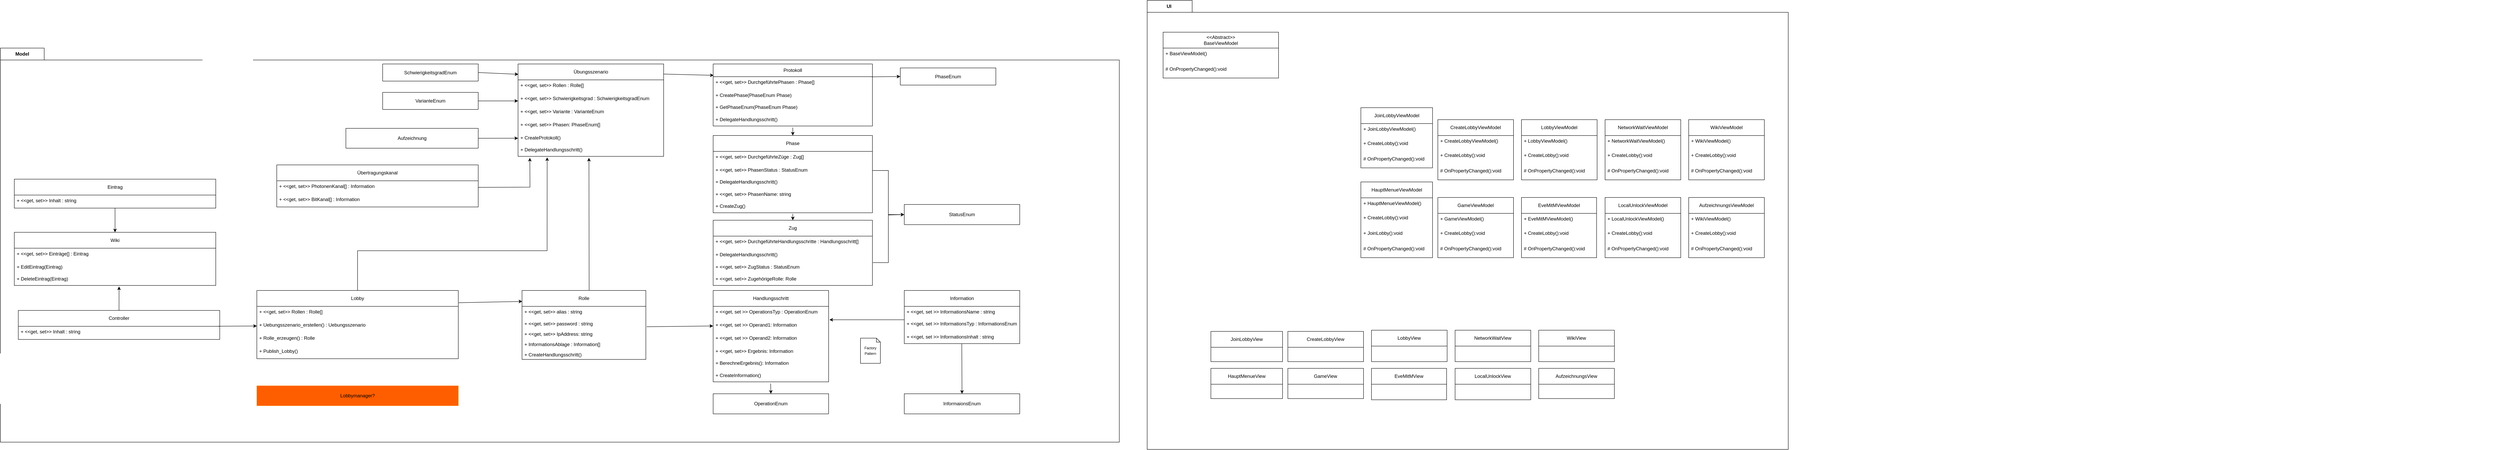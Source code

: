 <mxfile version="21.1.2" type="device">
  <diagram name="Page-1" id="tOLqhOOtBbcdHXGBQI4I">
    <mxGraphModel dx="6444" dy="1535" grid="1" gridSize="10" guides="1" tooltips="1" connect="1" arrows="1" fold="1" page="1" pageScale="1" pageWidth="850" pageHeight="1100" math="0" shadow="0">
      <root>
        <mxCell id="0" />
        <mxCell id="1" parent="0" />
        <mxCell id="arjLcYYcyYYa3C6F1krj-3" value="UI" style="shape=folder;fontStyle=1;tabWidth=110;tabHeight=30;tabPosition=left;html=1;boundedLbl=1;labelInHeader=1;container=1;collapsible=0;whiteSpace=wrap;" parent="1" vertex="1">
          <mxGeometry x="30" y="30" width="1610" height="1130" as="geometry" />
        </mxCell>
        <mxCell id="arjLcYYcyYYa3C6F1krj-4" value="" style="html=1;strokeColor=none;resizeWidth=1;resizeHeight=1;fillColor=none;part=1;connectable=0;allowArrows=0;deletable=0;whiteSpace=wrap;" parent="arjLcYYcyYYa3C6F1krj-3" vertex="1">
          <mxGeometry width="3396.094" height="791" relative="1" as="geometry">
            <mxPoint y="30" as="offset" />
          </mxGeometry>
        </mxCell>
        <mxCell id="arjLcYYcyYYa3C6F1krj-12" value="&amp;lt;&amp;lt;Abstract&amp;gt;&amp;gt;&lt;br&gt;BaseViewModel" style="swimlane;fontStyle=0;childLayout=stackLayout;horizontal=1;startSize=40;fillColor=none;horizontalStack=0;resizeParent=1;resizeParentMax=0;resizeLast=0;collapsible=1;marginBottom=0;whiteSpace=wrap;html=1;" parent="arjLcYYcyYYa3C6F1krj-3" vertex="1">
          <mxGeometry x="40.001" y="80" width="289.892" height="115.333" as="geometry" />
        </mxCell>
        <mxCell id="arjLcYYcyYYa3C6F1krj-13" value="+ BaseViewModel()" style="text;strokeColor=none;fillColor=none;align=left;verticalAlign=top;spacingLeft=4;spacingRight=4;overflow=hidden;rotatable=0;points=[[0,0.5],[1,0.5]];portConstraint=eastwest;whiteSpace=wrap;html=1;" parent="arjLcYYcyYYa3C6F1krj-12" vertex="1">
          <mxGeometry y="40" width="289.892" height="39.173" as="geometry" />
        </mxCell>
        <mxCell id="arjLcYYcyYYa3C6F1krj-14" value="# OnPropertyChanged():void" style="text;strokeColor=none;fillColor=none;align=left;verticalAlign=top;spacingLeft=4;spacingRight=4;overflow=hidden;rotatable=0;points=[[0,0.5],[1,0.5]];portConstraint=eastwest;whiteSpace=wrap;html=1;" parent="arjLcYYcyYYa3C6F1krj-12" vertex="1">
          <mxGeometry y="79.173" width="289.892" height="36.16" as="geometry" />
        </mxCell>
        <mxCell id="arjLcYYcyYYa3C6F1krj-16" value="HauptMenueViewModel" style="swimlane;fontStyle=0;childLayout=stackLayout;horizontal=1;startSize=40;fillColor=none;horizontalStack=0;resizeParent=1;resizeParentMax=0;resizeLast=0;collapsible=1;marginBottom=0;whiteSpace=wrap;html=1;" parent="arjLcYYcyYYa3C6F1krj-3" vertex="1">
          <mxGeometry x="536.668" y="456.827" width="180" height="190.667" as="geometry" />
        </mxCell>
        <mxCell id="arjLcYYcyYYa3C6F1krj-19" value="+ HauptMenueViewModel()" style="text;strokeColor=none;fillColor=none;align=left;verticalAlign=top;spacingLeft=4;spacingRight=4;overflow=hidden;rotatable=0;points=[[0,0.5],[1,0.5]];portConstraint=eastwest;whiteSpace=wrap;html=1;" parent="arjLcYYcyYYa3C6F1krj-16" vertex="1">
          <mxGeometry y="40" width="180" height="36.16" as="geometry" />
        </mxCell>
        <mxCell id="arjLcYYcyYYa3C6F1krj-17" value="+ CreateLobby():void" style="text;strokeColor=none;fillColor=none;align=left;verticalAlign=top;spacingLeft=4;spacingRight=4;overflow=hidden;rotatable=0;points=[[0,0.5],[1,0.5]];portConstraint=eastwest;whiteSpace=wrap;html=1;" parent="arjLcYYcyYYa3C6F1krj-16" vertex="1">
          <mxGeometry y="76.16" width="180" height="39.173" as="geometry" />
        </mxCell>
        <mxCell id="arjLcYYcyYYa3C6F1krj-24" value="+ JoinLobby():void" style="text;strokeColor=none;fillColor=none;align=left;verticalAlign=top;spacingLeft=4;spacingRight=4;overflow=hidden;rotatable=0;points=[[0,0.5],[1,0.5]];portConstraint=eastwest;whiteSpace=wrap;html=1;" parent="arjLcYYcyYYa3C6F1krj-16" vertex="1">
          <mxGeometry y="115.333" width="180" height="39.173" as="geometry" />
        </mxCell>
        <mxCell id="arjLcYYcyYYa3C6F1krj-18" value="# OnPropertyChanged():void" style="text;strokeColor=none;fillColor=none;align=left;verticalAlign=top;spacingLeft=4;spacingRight=4;overflow=hidden;rotatable=0;points=[[0,0.5],[1,0.5]];portConstraint=eastwest;whiteSpace=wrap;html=1;" parent="arjLcYYcyYYa3C6F1krj-16" vertex="1">
          <mxGeometry y="154.507" width="180" height="36.16" as="geometry" />
        </mxCell>
        <mxCell id="arjLcYYcyYYa3C6F1krj-20" value="JoinLobbyViewModel" style="swimlane;fontStyle=0;childLayout=stackLayout;horizontal=1;startSize=40;fillColor=none;horizontalStack=0;resizeParent=1;resizeParentMax=0;resizeLast=0;collapsible=1;marginBottom=0;whiteSpace=wrap;html=1;" parent="arjLcYYcyYYa3C6F1krj-3" vertex="1">
          <mxGeometry x="536.667" y="270.0" width="180" height="151.493" as="geometry" />
        </mxCell>
        <mxCell id="arjLcYYcyYYa3C6F1krj-21" value="+&amp;nbsp;JoinLobbyViewModel()" style="text;strokeColor=none;fillColor=none;align=left;verticalAlign=top;spacingLeft=4;spacingRight=4;overflow=hidden;rotatable=0;points=[[0,0.5],[1,0.5]];portConstraint=eastwest;whiteSpace=wrap;html=1;" parent="arjLcYYcyYYa3C6F1krj-20" vertex="1">
          <mxGeometry y="40" width="180" height="36.16" as="geometry" />
        </mxCell>
        <mxCell id="arjLcYYcyYYa3C6F1krj-22" value="+ CreateLobby():void" style="text;strokeColor=none;fillColor=none;align=left;verticalAlign=top;spacingLeft=4;spacingRight=4;overflow=hidden;rotatable=0;points=[[0,0.5],[1,0.5]];portConstraint=eastwest;whiteSpace=wrap;html=1;" parent="arjLcYYcyYYa3C6F1krj-20" vertex="1">
          <mxGeometry y="76.16" width="180" height="39.173" as="geometry" />
        </mxCell>
        <mxCell id="arjLcYYcyYYa3C6F1krj-23" value="# OnPropertyChanged():void" style="text;strokeColor=none;fillColor=none;align=left;verticalAlign=top;spacingLeft=4;spacingRight=4;overflow=hidden;rotatable=0;points=[[0,0.5],[1,0.5]];portConstraint=eastwest;whiteSpace=wrap;html=1;" parent="arjLcYYcyYYa3C6F1krj-20" vertex="1">
          <mxGeometry y="115.333" width="180" height="36.16" as="geometry" />
        </mxCell>
        <mxCell id="arjLcYYcyYYa3C6F1krj-25" value="CreateLobbyViewModel" style="swimlane;fontStyle=0;childLayout=stackLayout;horizontal=1;startSize=40;fillColor=none;horizontalStack=0;resizeParent=1;resizeParentMax=0;resizeLast=0;collapsible=1;marginBottom=0;whiteSpace=wrap;html=1;" parent="arjLcYYcyYYa3C6F1krj-3" vertex="1">
          <mxGeometry x="730.0" y="300.133" width="190" height="151.493" as="geometry" />
        </mxCell>
        <mxCell id="arjLcYYcyYYa3C6F1krj-26" value="+&amp;nbsp;CreateLobbyViewModel()" style="text;strokeColor=none;fillColor=none;align=left;verticalAlign=top;spacingLeft=4;spacingRight=4;overflow=hidden;rotatable=0;points=[[0,0.5],[1,0.5]];portConstraint=eastwest;whiteSpace=wrap;html=1;" parent="arjLcYYcyYYa3C6F1krj-25" vertex="1">
          <mxGeometry y="40" width="190" height="36.16" as="geometry" />
        </mxCell>
        <mxCell id="arjLcYYcyYYa3C6F1krj-27" value="+ CreateLobby():void" style="text;strokeColor=none;fillColor=none;align=left;verticalAlign=top;spacingLeft=4;spacingRight=4;overflow=hidden;rotatable=0;points=[[0,0.5],[1,0.5]];portConstraint=eastwest;whiteSpace=wrap;html=1;" parent="arjLcYYcyYYa3C6F1krj-25" vertex="1">
          <mxGeometry y="76.16" width="190" height="39.173" as="geometry" />
        </mxCell>
        <mxCell id="arjLcYYcyYYa3C6F1krj-28" value="# OnPropertyChanged():void" style="text;strokeColor=none;fillColor=none;align=left;verticalAlign=top;spacingLeft=4;spacingRight=4;overflow=hidden;rotatable=0;points=[[0,0.5],[1,0.5]];portConstraint=eastwest;whiteSpace=wrap;html=1;" parent="arjLcYYcyYYa3C6F1krj-25" vertex="1">
          <mxGeometry y="115.333" width="190" height="36.16" as="geometry" />
        </mxCell>
        <mxCell id="arjLcYYcyYYa3C6F1krj-29" value="LobbyViewModel" style="swimlane;fontStyle=0;childLayout=stackLayout;horizontal=1;startSize=40;fillColor=none;horizontalStack=0;resizeParent=1;resizeParentMax=0;resizeLast=0;collapsible=1;marginBottom=0;whiteSpace=wrap;html=1;" parent="arjLcYYcyYYa3C6F1krj-3" vertex="1">
          <mxGeometry x="940.003" y="300.133" width="190" height="151.493" as="geometry" />
        </mxCell>
        <mxCell id="arjLcYYcyYYa3C6F1krj-30" value="+&amp;nbsp;LobbyViewModel()" style="text;strokeColor=none;fillColor=none;align=left;verticalAlign=top;spacingLeft=4;spacingRight=4;overflow=hidden;rotatable=0;points=[[0,0.5],[1,0.5]];portConstraint=eastwest;whiteSpace=wrap;html=1;" parent="arjLcYYcyYYa3C6F1krj-29" vertex="1">
          <mxGeometry y="40" width="190" height="36.16" as="geometry" />
        </mxCell>
        <mxCell id="arjLcYYcyYYa3C6F1krj-31" value="+ CreateLobby():void" style="text;strokeColor=none;fillColor=none;align=left;verticalAlign=top;spacingLeft=4;spacingRight=4;overflow=hidden;rotatable=0;points=[[0,0.5],[1,0.5]];portConstraint=eastwest;whiteSpace=wrap;html=1;" parent="arjLcYYcyYYa3C6F1krj-29" vertex="1">
          <mxGeometry y="76.16" width="190" height="39.173" as="geometry" />
        </mxCell>
        <mxCell id="arjLcYYcyYYa3C6F1krj-32" value="# OnPropertyChanged():void" style="text;strokeColor=none;fillColor=none;align=left;verticalAlign=top;spacingLeft=4;spacingRight=4;overflow=hidden;rotatable=0;points=[[0,0.5],[1,0.5]];portConstraint=eastwest;whiteSpace=wrap;html=1;" parent="arjLcYYcyYYa3C6F1krj-29" vertex="1">
          <mxGeometry y="115.333" width="190" height="36.16" as="geometry" />
        </mxCell>
        <mxCell id="arjLcYYcyYYa3C6F1krj-33" value="GameViewModel" style="swimlane;fontStyle=0;childLayout=stackLayout;horizontal=1;startSize=40;fillColor=none;horizontalStack=0;resizeParent=1;resizeParentMax=0;resizeLast=0;collapsible=1;marginBottom=0;whiteSpace=wrap;html=1;" parent="arjLcYYcyYYa3C6F1krj-3" vertex="1">
          <mxGeometry x="730.0" y="496.0" width="190" height="151.493" as="geometry" />
        </mxCell>
        <mxCell id="arjLcYYcyYYa3C6F1krj-34" value="+&amp;nbsp;GameViewModel()" style="text;strokeColor=none;fillColor=none;align=left;verticalAlign=top;spacingLeft=4;spacingRight=4;overflow=hidden;rotatable=0;points=[[0,0.5],[1,0.5]];portConstraint=eastwest;whiteSpace=wrap;html=1;" parent="arjLcYYcyYYa3C6F1krj-33" vertex="1">
          <mxGeometry y="40" width="190" height="36.16" as="geometry" />
        </mxCell>
        <mxCell id="arjLcYYcyYYa3C6F1krj-35" value="+ CreateLobby():void" style="text;strokeColor=none;fillColor=none;align=left;verticalAlign=top;spacingLeft=4;spacingRight=4;overflow=hidden;rotatable=0;points=[[0,0.5],[1,0.5]];portConstraint=eastwest;whiteSpace=wrap;html=1;" parent="arjLcYYcyYYa3C6F1krj-33" vertex="1">
          <mxGeometry y="76.16" width="190" height="39.173" as="geometry" />
        </mxCell>
        <mxCell id="arjLcYYcyYYa3C6F1krj-36" value="# OnPropertyChanged():void" style="text;strokeColor=none;fillColor=none;align=left;verticalAlign=top;spacingLeft=4;spacingRight=4;overflow=hidden;rotatable=0;points=[[0,0.5],[1,0.5]];portConstraint=eastwest;whiteSpace=wrap;html=1;" parent="arjLcYYcyYYa3C6F1krj-33" vertex="1">
          <mxGeometry y="115.333" width="190" height="36.16" as="geometry" />
        </mxCell>
        <mxCell id="arjLcYYcyYYa3C6F1krj-37" value="EveMitMViewModel" style="swimlane;fontStyle=0;childLayout=stackLayout;horizontal=1;startSize=40;fillColor=none;horizontalStack=0;resizeParent=1;resizeParentMax=0;resizeLast=0;collapsible=1;marginBottom=0;whiteSpace=wrap;html=1;" parent="arjLcYYcyYYa3C6F1krj-3" vertex="1">
          <mxGeometry x="940" y="496.0" width="188.67" height="151.493" as="geometry" />
        </mxCell>
        <mxCell id="arjLcYYcyYYa3C6F1krj-38" value="+&amp;nbsp;EveMitMViewModel()" style="text;strokeColor=none;fillColor=none;align=left;verticalAlign=top;spacingLeft=4;spacingRight=4;overflow=hidden;rotatable=0;points=[[0,0.5],[1,0.5]];portConstraint=eastwest;whiteSpace=wrap;html=1;" parent="arjLcYYcyYYa3C6F1krj-37" vertex="1">
          <mxGeometry y="40" width="188.67" height="36.16" as="geometry" />
        </mxCell>
        <mxCell id="arjLcYYcyYYa3C6F1krj-39" value="+ CreateLobby():void" style="text;strokeColor=none;fillColor=none;align=left;verticalAlign=top;spacingLeft=4;spacingRight=4;overflow=hidden;rotatable=0;points=[[0,0.5],[1,0.5]];portConstraint=eastwest;whiteSpace=wrap;html=1;" parent="arjLcYYcyYYa3C6F1krj-37" vertex="1">
          <mxGeometry y="76.16" width="188.67" height="39.173" as="geometry" />
        </mxCell>
        <mxCell id="arjLcYYcyYYa3C6F1krj-40" value="# OnPropertyChanged():void" style="text;strokeColor=none;fillColor=none;align=left;verticalAlign=top;spacingLeft=4;spacingRight=4;overflow=hidden;rotatable=0;points=[[0,0.5],[1,0.5]];portConstraint=eastwest;whiteSpace=wrap;html=1;" parent="arjLcYYcyYYa3C6F1krj-37" vertex="1">
          <mxGeometry y="115.333" width="188.67" height="36.16" as="geometry" />
        </mxCell>
        <mxCell id="arjLcYYcyYYa3C6F1krj-41" value="NetworkWaitViewModel" style="swimlane;fontStyle=0;childLayout=stackLayout;horizontal=1;startSize=40;fillColor=none;horizontalStack=0;resizeParent=1;resizeParentMax=0;resizeLast=0;collapsible=1;marginBottom=0;whiteSpace=wrap;html=1;" parent="arjLcYYcyYYa3C6F1krj-3" vertex="1">
          <mxGeometry x="1150.003" y="300.133" width="190" height="151.493" as="geometry" />
        </mxCell>
        <mxCell id="arjLcYYcyYYa3C6F1krj-42" value="+&amp;nbsp;NetworkWaitViewModel()" style="text;strokeColor=none;fillColor=none;align=left;verticalAlign=top;spacingLeft=4;spacingRight=4;overflow=hidden;rotatable=0;points=[[0,0.5],[1,0.5]];portConstraint=eastwest;whiteSpace=wrap;html=1;" parent="arjLcYYcyYYa3C6F1krj-41" vertex="1">
          <mxGeometry y="40" width="190" height="36.16" as="geometry" />
        </mxCell>
        <mxCell id="arjLcYYcyYYa3C6F1krj-43" value="+ CreateLobby():void" style="text;strokeColor=none;fillColor=none;align=left;verticalAlign=top;spacingLeft=4;spacingRight=4;overflow=hidden;rotatable=0;points=[[0,0.5],[1,0.5]];portConstraint=eastwest;whiteSpace=wrap;html=1;" parent="arjLcYYcyYYa3C6F1krj-41" vertex="1">
          <mxGeometry y="76.16" width="190" height="39.173" as="geometry" />
        </mxCell>
        <mxCell id="arjLcYYcyYYa3C6F1krj-44" value="# OnPropertyChanged():void" style="text;strokeColor=none;fillColor=none;align=left;verticalAlign=top;spacingLeft=4;spacingRight=4;overflow=hidden;rotatable=0;points=[[0,0.5],[1,0.5]];portConstraint=eastwest;whiteSpace=wrap;html=1;" parent="arjLcYYcyYYa3C6F1krj-41" vertex="1">
          <mxGeometry y="115.333" width="190" height="36.16" as="geometry" />
        </mxCell>
        <mxCell id="arjLcYYcyYYa3C6F1krj-45" value="LocalUnlockViewModel" style="swimlane;fontStyle=0;childLayout=stackLayout;horizontal=1;startSize=40;fillColor=none;horizontalStack=0;resizeParent=1;resizeParentMax=0;resizeLast=0;collapsible=1;marginBottom=0;whiteSpace=wrap;html=1;" parent="arjLcYYcyYYa3C6F1krj-3" vertex="1">
          <mxGeometry x="1150.003" y="496.0" width="190" height="151.493" as="geometry" />
        </mxCell>
        <mxCell id="arjLcYYcyYYa3C6F1krj-46" value="+&amp;nbsp;LocalUnlockViewModel()" style="text;strokeColor=none;fillColor=none;align=left;verticalAlign=top;spacingLeft=4;spacingRight=4;overflow=hidden;rotatable=0;points=[[0,0.5],[1,0.5]];portConstraint=eastwest;whiteSpace=wrap;html=1;" parent="arjLcYYcyYYa3C6F1krj-45" vertex="1">
          <mxGeometry y="40" width="190" height="36.16" as="geometry" />
        </mxCell>
        <mxCell id="arjLcYYcyYYa3C6F1krj-47" value="+ CreateLobby():void" style="text;strokeColor=none;fillColor=none;align=left;verticalAlign=top;spacingLeft=4;spacingRight=4;overflow=hidden;rotatable=0;points=[[0,0.5],[1,0.5]];portConstraint=eastwest;whiteSpace=wrap;html=1;" parent="arjLcYYcyYYa3C6F1krj-45" vertex="1">
          <mxGeometry y="76.16" width="190" height="39.173" as="geometry" />
        </mxCell>
        <mxCell id="arjLcYYcyYYa3C6F1krj-48" value="# OnPropertyChanged():void" style="text;strokeColor=none;fillColor=none;align=left;verticalAlign=top;spacingLeft=4;spacingRight=4;overflow=hidden;rotatable=0;points=[[0,0.5],[1,0.5]];portConstraint=eastwest;whiteSpace=wrap;html=1;" parent="arjLcYYcyYYa3C6F1krj-45" vertex="1">
          <mxGeometry y="115.333" width="190" height="36.16" as="geometry" />
        </mxCell>
        <mxCell id="arjLcYYcyYYa3C6F1krj-49" value="WikiViewModel" style="swimlane;fontStyle=0;childLayout=stackLayout;horizontal=1;startSize=40;fillColor=none;horizontalStack=0;resizeParent=1;resizeParentMax=0;resizeLast=0;collapsible=1;marginBottom=0;whiteSpace=wrap;html=1;" parent="arjLcYYcyYYa3C6F1krj-3" vertex="1">
          <mxGeometry x="1360.003" y="300.133" width="190" height="151.493" as="geometry" />
        </mxCell>
        <mxCell id="arjLcYYcyYYa3C6F1krj-50" value="+&amp;nbsp;WikiViewModel()" style="text;strokeColor=none;fillColor=none;align=left;verticalAlign=top;spacingLeft=4;spacingRight=4;overflow=hidden;rotatable=0;points=[[0,0.5],[1,0.5]];portConstraint=eastwest;whiteSpace=wrap;html=1;" parent="arjLcYYcyYYa3C6F1krj-49" vertex="1">
          <mxGeometry y="40" width="190" height="36.16" as="geometry" />
        </mxCell>
        <mxCell id="arjLcYYcyYYa3C6F1krj-51" value="+ CreateLobby():void" style="text;strokeColor=none;fillColor=none;align=left;verticalAlign=top;spacingLeft=4;spacingRight=4;overflow=hidden;rotatable=0;points=[[0,0.5],[1,0.5]];portConstraint=eastwest;whiteSpace=wrap;html=1;" parent="arjLcYYcyYYa3C6F1krj-49" vertex="1">
          <mxGeometry y="76.16" width="190" height="39.173" as="geometry" />
        </mxCell>
        <mxCell id="arjLcYYcyYYa3C6F1krj-52" value="# OnPropertyChanged():void" style="text;strokeColor=none;fillColor=none;align=left;verticalAlign=top;spacingLeft=4;spacingRight=4;overflow=hidden;rotatable=0;points=[[0,0.5],[1,0.5]];portConstraint=eastwest;whiteSpace=wrap;html=1;" parent="arjLcYYcyYYa3C6F1krj-49" vertex="1">
          <mxGeometry y="115.333" width="190" height="36.16" as="geometry" />
        </mxCell>
        <mxCell id="arjLcYYcyYYa3C6F1krj-53" value="AufzeichnungsViewModel" style="swimlane;fontStyle=0;childLayout=stackLayout;horizontal=1;startSize=40;fillColor=none;horizontalStack=0;resizeParent=1;resizeParentMax=0;resizeLast=0;collapsible=1;marginBottom=0;whiteSpace=wrap;html=1;" parent="arjLcYYcyYYa3C6F1krj-3" vertex="1">
          <mxGeometry x="1360.003" y="496.0" width="190" height="151.493" as="geometry" />
        </mxCell>
        <mxCell id="arjLcYYcyYYa3C6F1krj-54" value="+&amp;nbsp;WikiViewModel()" style="text;strokeColor=none;fillColor=none;align=left;verticalAlign=top;spacingLeft=4;spacingRight=4;overflow=hidden;rotatable=0;points=[[0,0.5],[1,0.5]];portConstraint=eastwest;whiteSpace=wrap;html=1;" parent="arjLcYYcyYYa3C6F1krj-53" vertex="1">
          <mxGeometry y="40" width="190" height="36.16" as="geometry" />
        </mxCell>
        <mxCell id="arjLcYYcyYYa3C6F1krj-55" value="+ CreateLobby():void" style="text;strokeColor=none;fillColor=none;align=left;verticalAlign=top;spacingLeft=4;spacingRight=4;overflow=hidden;rotatable=0;points=[[0,0.5],[1,0.5]];portConstraint=eastwest;whiteSpace=wrap;html=1;" parent="arjLcYYcyYYa3C6F1krj-53" vertex="1">
          <mxGeometry y="76.16" width="190" height="39.173" as="geometry" />
        </mxCell>
        <mxCell id="arjLcYYcyYYa3C6F1krj-56" value="# OnPropertyChanged():void" style="text;strokeColor=none;fillColor=none;align=left;verticalAlign=top;spacingLeft=4;spacingRight=4;overflow=hidden;rotatable=0;points=[[0,0.5],[1,0.5]];portConstraint=eastwest;whiteSpace=wrap;html=1;" parent="arjLcYYcyYYa3C6F1krj-53" vertex="1">
          <mxGeometry y="115.333" width="190" height="36.16" as="geometry" />
        </mxCell>
        <mxCell id="-C0eIHS4RvGhKU3LWiUs-29" value="HauptMenueView" style="swimlane;fontStyle=0;childLayout=stackLayout;horizontal=1;startSize=40;fillColor=none;horizontalStack=0;resizeParent=1;resizeParentMax=0;resizeLast=0;collapsible=1;marginBottom=0;whiteSpace=wrap;html=1;" parent="arjLcYYcyYYa3C6F1krj-3" vertex="1">
          <mxGeometry x="159.998" y="925.997" width="180" height="76.16" as="geometry" />
        </mxCell>
        <mxCell id="-C0eIHS4RvGhKU3LWiUs-34" value="JoinLobbyView" style="swimlane;fontStyle=0;childLayout=stackLayout;horizontal=1;startSize=40;fillColor=none;horizontalStack=0;resizeParent=1;resizeParentMax=0;resizeLast=0;collapsible=1;marginBottom=0;whiteSpace=wrap;html=1;" parent="arjLcYYcyYYa3C6F1krj-3" vertex="1">
          <mxGeometry x="159.997" y="833.02" width="180" height="76.16" as="geometry" />
        </mxCell>
        <mxCell id="-C0eIHS4RvGhKU3LWiUs-38" value="CreateLobbyView" style="swimlane;fontStyle=0;childLayout=stackLayout;horizontal=1;startSize=40;fillColor=none;horizontalStack=0;resizeParent=1;resizeParentMax=0;resizeLast=0;collapsible=1;marginBottom=0;whiteSpace=wrap;html=1;" parent="arjLcYYcyYYa3C6F1krj-3" vertex="1">
          <mxGeometry x="353.33" y="833.013" width="190" height="76.16" as="geometry" />
        </mxCell>
        <mxCell id="-C0eIHS4RvGhKU3LWiUs-42" value="LobbyView" style="swimlane;fontStyle=0;childLayout=stackLayout;horizontal=1;startSize=40;fillColor=none;horizontalStack=0;resizeParent=1;resizeParentMax=0;resizeLast=0;collapsible=1;marginBottom=0;whiteSpace=wrap;html=1;" parent="arjLcYYcyYYa3C6F1krj-3" vertex="1">
          <mxGeometry x="563.333" y="830.003" width="190" height="79.173" as="geometry" />
        </mxCell>
        <mxCell id="-C0eIHS4RvGhKU3LWiUs-46" value="GameView" style="swimlane;fontStyle=0;childLayout=stackLayout;horizontal=1;startSize=40;fillColor=none;horizontalStack=0;resizeParent=1;resizeParentMax=0;resizeLast=0;collapsible=1;marginBottom=0;whiteSpace=wrap;html=1;" parent="arjLcYYcyYYa3C6F1krj-3" vertex="1">
          <mxGeometry x="353.33" y="926" width="190" height="76.16" as="geometry" />
        </mxCell>
        <mxCell id="-C0eIHS4RvGhKU3LWiUs-50" value="EveMitMView" style="swimlane;fontStyle=0;childLayout=stackLayout;horizontal=1;startSize=40;fillColor=none;horizontalStack=0;resizeParent=1;resizeParentMax=0;resizeLast=0;collapsible=1;marginBottom=0;whiteSpace=wrap;html=1;" parent="arjLcYYcyYYa3C6F1krj-3" vertex="1">
          <mxGeometry x="563.33" y="926" width="188.67" height="79.173" as="geometry" />
        </mxCell>
        <mxCell id="-C0eIHS4RvGhKU3LWiUs-54" value="NetworkWaitView" style="swimlane;fontStyle=0;childLayout=stackLayout;horizontal=1;startSize=40;fillColor=none;horizontalStack=0;resizeParent=1;resizeParentMax=0;resizeLast=0;collapsible=1;marginBottom=0;whiteSpace=wrap;html=1;" parent="arjLcYYcyYYa3C6F1krj-3" vertex="1">
          <mxGeometry x="773.333" y="830.003" width="190" height="79.173" as="geometry" />
        </mxCell>
        <mxCell id="-C0eIHS4RvGhKU3LWiUs-58" value="LocalUnlockView" style="swimlane;fontStyle=0;childLayout=stackLayout;horizontal=1;startSize=40;fillColor=none;horizontalStack=0;resizeParent=1;resizeParentMax=0;resizeLast=0;collapsible=1;marginBottom=0;whiteSpace=wrap;html=1;" parent="arjLcYYcyYYa3C6F1krj-3" vertex="1">
          <mxGeometry x="773.333" y="926" width="190" height="79.173" as="geometry" />
        </mxCell>
        <mxCell id="-C0eIHS4RvGhKU3LWiUs-62" value="WikiView" style="swimlane;fontStyle=0;childLayout=stackLayout;horizontal=1;startSize=40;fillColor=none;horizontalStack=0;resizeParent=1;resizeParentMax=0;resizeLast=0;collapsible=1;marginBottom=0;whiteSpace=wrap;html=1;" parent="arjLcYYcyYYa3C6F1krj-3" vertex="1">
          <mxGeometry x="983.333" y="830.003" width="190" height="79.173" as="geometry" />
        </mxCell>
        <mxCell id="-C0eIHS4RvGhKU3LWiUs-66" value="AufzeichnungsView" style="swimlane;fontStyle=0;childLayout=stackLayout;horizontal=1;startSize=40;fillColor=none;horizontalStack=0;resizeParent=1;resizeParentMax=0;resizeLast=0;collapsible=1;marginBottom=0;whiteSpace=wrap;html=1;" parent="arjLcYYcyYYa3C6F1krj-3" vertex="1">
          <mxGeometry x="983.333" y="926" width="190" height="76.16" as="geometry" />
        </mxCell>
        <mxCell id="arjLcYYcyYYa3C6F1krj-57" value="Model" style="shape=folder;fontStyle=1;tabWidth=110;tabHeight=30;tabPosition=left;html=1;boundedLbl=1;labelInHeader=1;container=1;collapsible=0;whiteSpace=wrap;" parent="1" vertex="1">
          <mxGeometry x="-2850" y="150" width="2810" height="991.733" as="geometry" />
        </mxCell>
        <mxCell id="arjLcYYcyYYa3C6F1krj-58" value="" style="html=1;strokeColor=none;resizeWidth=1;resizeHeight=1;fillColor=none;part=1;connectable=0;allowArrows=0;deletable=0;whiteSpace=wrap;" parent="arjLcYYcyYYa3C6F1krj-57" vertex="1">
          <mxGeometry width="2897.267" height="665" relative="1" as="geometry">
            <mxPoint y="30" as="offset" />
          </mxGeometry>
        </mxCell>
        <mxCell id="arjLcYYcyYYa3C6F1krj-103" value="Wiki" style="swimlane;fontStyle=0;childLayout=stackLayout;horizontal=1;startSize=40;fillColor=none;horizontalStack=0;resizeParent=1;resizeParentMax=0;resizeLast=0;collapsible=1;marginBottom=0;whiteSpace=wrap;html=1;" parent="arjLcYYcyYYa3C6F1krj-57" vertex="1">
          <mxGeometry x="34.909" y="463.6" width="505.961" height="133.733" as="geometry" />
        </mxCell>
        <mxCell id="arjLcYYcyYYa3C6F1krj-104" value="+ &amp;lt;&amp;lt;get, set&amp;gt;&amp;gt; Einträge[] : Eintrag" style="text;strokeColor=none;fillColor=none;align=left;verticalAlign=top;spacingLeft=4;spacingRight=4;overflow=hidden;rotatable=0;points=[[0,0.5],[1,0.5]];portConstraint=eastwest;whiteSpace=wrap;html=1;" parent="arjLcYYcyYYa3C6F1krj-103" vertex="1">
          <mxGeometry y="40" width="505.961" height="32.933" as="geometry" />
        </mxCell>
        <mxCell id="arjLcYYcyYYa3C6F1krj-105" value="+ EditEintrag(Eintrag)" style="text;strokeColor=none;fillColor=none;align=left;verticalAlign=top;spacingLeft=4;spacingRight=4;overflow=hidden;rotatable=0;points=[[0,0.5],[1,0.5]];portConstraint=eastwest;whiteSpace=wrap;html=1;" parent="arjLcYYcyYYa3C6F1krj-103" vertex="1">
          <mxGeometry y="72.933" width="505.961" height="30.4" as="geometry" />
        </mxCell>
        <mxCell id="gVqnXPlwmKoiaM_B0-Nu-91" value="+ DeleteEintrag(Eintrag)" style="text;strokeColor=none;fillColor=none;align=left;verticalAlign=top;spacingLeft=4;spacingRight=4;overflow=hidden;rotatable=0;points=[[0,0.5],[1,0.5]];portConstraint=eastwest;whiteSpace=wrap;html=1;" vertex="1" parent="arjLcYYcyYYa3C6F1krj-103">
          <mxGeometry y="103.333" width="505.961" height="30.4" as="geometry" />
        </mxCell>
        <mxCell id="arjLcYYcyYYa3C6F1krj-106" value="Rolle" style="swimlane;fontStyle=0;childLayout=stackLayout;horizontal=1;startSize=40;fillColor=none;horizontalStack=0;resizeParent=1;resizeParentMax=0;resizeLast=0;collapsible=1;marginBottom=0;whiteSpace=wrap;html=1;" parent="arjLcYYcyYYa3C6F1krj-57" vertex="1">
          <mxGeometry x="1310" y="610" width="311" height="173.48" as="geometry" />
        </mxCell>
        <mxCell id="arjLcYYcyYYa3C6F1krj-107" value="+ &amp;lt;&amp;lt;get, set&amp;gt;&amp;gt; alias : string" style="text;strokeColor=none;fillColor=none;align=left;verticalAlign=top;spacingLeft=4;spacingRight=4;overflow=hidden;rotatable=0;points=[[0,0.5],[1,0.5]];portConstraint=eastwest;whiteSpace=wrap;html=1;" parent="arjLcYYcyYYa3C6F1krj-106" vertex="1">
          <mxGeometry y="40" width="311" height="30" as="geometry" />
        </mxCell>
        <mxCell id="gVqnXPlwmKoiaM_B0-Nu-51" value="+ &amp;lt;&amp;lt;get, set&amp;gt;&amp;gt; password : string" style="text;strokeColor=none;fillColor=none;align=left;verticalAlign=top;spacingLeft=4;spacingRight=4;overflow=hidden;rotatable=0;points=[[0,0.5],[1,0.5]];portConstraint=eastwest;whiteSpace=wrap;html=1;" vertex="1" parent="arjLcYYcyYYa3C6F1krj-106">
          <mxGeometry y="70" width="311" height="25.87" as="geometry" />
        </mxCell>
        <mxCell id="gVqnXPlwmKoiaM_B0-Nu-74" value="+ &amp;lt;&amp;lt;get, set&amp;gt;&amp;gt; IpAddress: string" style="text;strokeColor=none;fillColor=none;align=left;verticalAlign=top;spacingLeft=4;spacingRight=4;overflow=hidden;rotatable=0;points=[[0,0.5],[1,0.5]];portConstraint=eastwest;whiteSpace=wrap;html=1;" vertex="1" parent="arjLcYYcyYYa3C6F1krj-106">
          <mxGeometry y="95.87" width="311" height="25.87" as="geometry" />
        </mxCell>
        <mxCell id="gVqnXPlwmKoiaM_B0-Nu-52" value="+ InformationsAblage : Information[]" style="text;strokeColor=none;fillColor=none;align=left;verticalAlign=top;spacingLeft=4;spacingRight=4;overflow=hidden;rotatable=0;points=[[0,0.5],[1,0.5]];portConstraint=eastwest;whiteSpace=wrap;html=1;" vertex="1" parent="arjLcYYcyYYa3C6F1krj-106">
          <mxGeometry y="121.74" width="311" height="25.87" as="geometry" />
        </mxCell>
        <mxCell id="arjLcYYcyYYa3C6F1krj-136" value="+ CreateHandlungsschritt()" style="text;strokeColor=none;fillColor=none;align=left;verticalAlign=top;spacingLeft=4;spacingRight=4;overflow=hidden;rotatable=0;points=[[0,0.5],[1,0.5]];portConstraint=eastwest;whiteSpace=wrap;html=1;" parent="arjLcYYcyYYa3C6F1krj-106" vertex="1">
          <mxGeometry y="147.61" width="311" height="25.87" as="geometry" />
        </mxCell>
        <mxCell id="arjLcYYcyYYa3C6F1krj-109" value="Lobby" style="swimlane;fontStyle=0;childLayout=stackLayout;horizontal=1;startSize=40;fillColor=none;horizontalStack=0;resizeParent=1;resizeParentMax=0;resizeLast=0;collapsible=1;marginBottom=0;whiteSpace=wrap;html=1;" parent="arjLcYYcyYYa3C6F1krj-57" vertex="1">
          <mxGeometry x="643.999" y="609.99" width="505.961" height="171.733" as="geometry" />
        </mxCell>
        <mxCell id="arjLcYYcyYYa3C6F1krj-110" value="+ &amp;lt;&amp;lt;get, set&amp;gt;&amp;gt; Rollen : Rolle[]" style="text;strokeColor=none;fillColor=none;align=left;verticalAlign=top;spacingLeft=4;spacingRight=4;overflow=hidden;rotatable=0;points=[[0,0.5],[1,0.5]];portConstraint=eastwest;whiteSpace=wrap;html=1;" parent="arjLcYYcyYYa3C6F1krj-109" vertex="1">
          <mxGeometry y="40" width="505.961" height="32.933" as="geometry" />
        </mxCell>
        <mxCell id="gVqnXPlwmKoiaM_B0-Nu-76" value="+ Uebungsszenario_erstellen() : Uebungsszenario" style="text;strokeColor=none;fillColor=none;align=left;verticalAlign=top;spacingLeft=4;spacingRight=4;overflow=hidden;rotatable=0;points=[[0,0.5],[1,0.5]];portConstraint=eastwest;whiteSpace=wrap;html=1;" vertex="1" parent="arjLcYYcyYYa3C6F1krj-109">
          <mxGeometry y="72.933" width="505.961" height="32.933" as="geometry" />
        </mxCell>
        <mxCell id="gVqnXPlwmKoiaM_B0-Nu-1" value="+ Rolle_erzeugen() : Rolle" style="text;strokeColor=none;fillColor=none;align=left;verticalAlign=top;spacingLeft=4;spacingRight=4;overflow=hidden;rotatable=0;points=[[0,0.5],[1,0.5]];portConstraint=eastwest;whiteSpace=wrap;html=1;" vertex="1" parent="arjLcYYcyYYa3C6F1krj-109">
          <mxGeometry y="105.867" width="505.961" height="32.933" as="geometry" />
        </mxCell>
        <mxCell id="gVqnXPlwmKoiaM_B0-Nu-77" value="+ Publish_Lobby()" style="text;strokeColor=none;fillColor=none;align=left;verticalAlign=top;spacingLeft=4;spacingRight=4;overflow=hidden;rotatable=0;points=[[0,0.5],[1,0.5]];portConstraint=eastwest;whiteSpace=wrap;html=1;" vertex="1" parent="arjLcYYcyYYa3C6F1krj-109">
          <mxGeometry y="138.8" width="505.961" height="32.933" as="geometry" />
        </mxCell>
        <mxCell id="arjLcYYcyYYa3C6F1krj-112" value="Übertragungskanal" style="swimlane;fontStyle=0;childLayout=stackLayout;horizontal=1;startSize=40;fillColor=none;horizontalStack=0;resizeParent=1;resizeParentMax=0;resizeLast=0;collapsible=1;marginBottom=0;whiteSpace=wrap;html=1;" parent="arjLcYYcyYYa3C6F1krj-57" vertex="1">
          <mxGeometry x="694.039" y="294.003" width="505.961" height="105.867" as="geometry" />
        </mxCell>
        <mxCell id="arjLcYYcyYYa3C6F1krj-113" value="+ &amp;lt;&amp;lt;get, set&amp;gt;&amp;gt; PhotonenKanal[] : Information" style="text;strokeColor=none;fillColor=none;align=left;verticalAlign=top;spacingLeft=4;spacingRight=4;overflow=hidden;rotatable=0;points=[[0,0.5],[1,0.5]];portConstraint=eastwest;whiteSpace=wrap;html=1;" parent="arjLcYYcyYYa3C6F1krj-112" vertex="1">
          <mxGeometry y="40" width="505.961" height="32.933" as="geometry" />
        </mxCell>
        <mxCell id="gVqnXPlwmKoiaM_B0-Nu-84" value="+ &amp;lt;&amp;lt;get, set&amp;gt;&amp;gt; BitKanal[] : Information" style="text;strokeColor=none;fillColor=none;align=left;verticalAlign=top;spacingLeft=4;spacingRight=4;overflow=hidden;rotatable=0;points=[[0,0.5],[1,0.5]];portConstraint=eastwest;whiteSpace=wrap;html=1;" vertex="1" parent="arjLcYYcyYYa3C6F1krj-112">
          <mxGeometry y="72.933" width="505.961" height="32.933" as="geometry" />
        </mxCell>
        <mxCell id="arjLcYYcyYYa3C6F1krj-115" value="Aufzeichnung" style="swimlane;fontStyle=0;childLayout=stackLayout;horizontal=1;startSize=70;fillColor=none;horizontalStack=0;resizeParent=1;resizeParentMax=0;resizeLast=0;collapsible=1;marginBottom=0;whiteSpace=wrap;html=1;" parent="arjLcYYcyYYa3C6F1krj-57" vertex="1">
          <mxGeometry x="867.64" y="201.94" width="332.36" height="50" as="geometry" />
        </mxCell>
        <mxCell id="arjLcYYcyYYa3C6F1krj-118" value="Handlungsschritt" style="swimlane;fontStyle=0;childLayout=stackLayout;horizontal=1;startSize=40;fillColor=none;horizontalStack=0;resizeParent=1;resizeParentMax=0;resizeLast=0;collapsible=1;marginBottom=0;whiteSpace=wrap;html=1;" parent="arjLcYYcyYYa3C6F1krj-57" vertex="1">
          <mxGeometry x="1790" y="609.997" width="290" height="230.0" as="geometry" />
        </mxCell>
        <mxCell id="arjLcYYcyYYa3C6F1krj-119" value="+ &amp;lt;&amp;lt;get, set &amp;gt;&amp;gt;&amp;nbsp;OperationsTyp : OperationEnum" style="text;strokeColor=none;fillColor=none;align=left;verticalAlign=top;spacingLeft=4;spacingRight=4;overflow=hidden;rotatable=0;points=[[0,0.5],[1,0.5]];portConstraint=eastwest;whiteSpace=wrap;html=1;" parent="arjLcYYcyYYa3C6F1krj-118" vertex="1">
          <mxGeometry y="40" width="290" height="32.933" as="geometry" />
        </mxCell>
        <mxCell id="gVqnXPlwmKoiaM_B0-Nu-16" value="+ &amp;lt;&amp;lt;get, set &amp;gt;&amp;gt; Operand1: Information" style="text;strokeColor=none;fillColor=none;align=left;verticalAlign=top;spacingLeft=4;spacingRight=4;overflow=hidden;rotatable=0;points=[[0,0.5],[1,0.5]];portConstraint=eastwest;whiteSpace=wrap;html=1;" vertex="1" parent="arjLcYYcyYYa3C6F1krj-118">
          <mxGeometry y="72.933" width="290" height="32.933" as="geometry" />
        </mxCell>
        <mxCell id="gVqnXPlwmKoiaM_B0-Nu-17" value="+ &amp;lt;&amp;lt;get, set &amp;gt;&amp;gt; Operand2: Information" style="text;strokeColor=none;fillColor=none;align=left;verticalAlign=top;spacingLeft=4;spacingRight=4;overflow=hidden;rotatable=0;points=[[0,0.5],[1,0.5]];portConstraint=eastwest;whiteSpace=wrap;html=1;" vertex="1" parent="arjLcYYcyYYa3C6F1krj-118">
          <mxGeometry y="105.867" width="290" height="32.933" as="geometry" />
        </mxCell>
        <mxCell id="gVqnXPlwmKoiaM_B0-Nu-19" value="+ &amp;lt;&amp;lt;get, set&amp;gt;&amp;gt; Ergebnis: Information" style="text;strokeColor=none;fillColor=none;align=left;verticalAlign=top;spacingLeft=4;spacingRight=4;overflow=hidden;rotatable=0;points=[[0,0.5],[1,0.5]];portConstraint=eastwest;whiteSpace=wrap;html=1;" vertex="1" parent="arjLcYYcyYYa3C6F1krj-118">
          <mxGeometry y="138.8" width="290" height="30.4" as="geometry" />
        </mxCell>
        <mxCell id="arjLcYYcyYYa3C6F1krj-120" value="+ BerechneErgebnis(): Information" style="text;strokeColor=none;fillColor=none;align=left;verticalAlign=top;spacingLeft=4;spacingRight=4;overflow=hidden;rotatable=0;points=[[0,0.5],[1,0.5]];portConstraint=eastwest;whiteSpace=wrap;html=1;" parent="arjLcYYcyYYa3C6F1krj-118" vertex="1">
          <mxGeometry y="169.2" width="290" height="30.4" as="geometry" />
        </mxCell>
        <mxCell id="gVqnXPlwmKoiaM_B0-Nu-49" value="+ CreateInformation()" style="text;strokeColor=none;fillColor=none;align=left;verticalAlign=top;spacingLeft=4;spacingRight=4;overflow=hidden;rotatable=0;points=[[0,0.5],[1,0.5]];portConstraint=eastwest;whiteSpace=wrap;html=1;" vertex="1" parent="arjLcYYcyYYa3C6F1krj-118">
          <mxGeometry y="199.6" width="290" height="30.4" as="geometry" />
        </mxCell>
        <mxCell id="arjLcYYcyYYa3C6F1krj-121" value="OperationEnum" style="swimlane;fontStyle=0;childLayout=stackLayout;horizontal=1;startSize=64;fillColor=none;horizontalStack=0;resizeParent=1;resizeParentMax=0;resizeLast=0;collapsible=1;marginBottom=0;whiteSpace=wrap;html=1;" parent="arjLcYYcyYYa3C6F1krj-57" vertex="1">
          <mxGeometry x="1790" y="869.997" width="290" height="50.667" as="geometry" />
        </mxCell>
        <mxCell id="arjLcYYcyYYa3C6F1krj-124" value="Protokoll" style="swimlane;fontStyle=0;childLayout=stackLayout;horizontal=1;startSize=32;fillColor=none;horizontalStack=0;resizeParent=1;resizeParentMax=0;resizeLast=0;collapsible=1;marginBottom=0;whiteSpace=wrap;html=1;" parent="arjLcYYcyYYa3C6F1krj-57" vertex="1">
          <mxGeometry x="1790" y="40" width="400" height="156.133" as="geometry" />
        </mxCell>
        <mxCell id="arjLcYYcyYYa3C6F1krj-125" value="+ &amp;lt;&amp;lt;get, set&amp;gt;&amp;gt; DurchgeführtePhasen : Phase[]" style="text;strokeColor=none;fillColor=none;align=left;verticalAlign=top;spacingLeft=4;spacingRight=4;overflow=hidden;rotatable=0;points=[[0,0.5],[1,0.5]];portConstraint=eastwest;whiteSpace=wrap;html=1;" parent="arjLcYYcyYYa3C6F1krj-124" vertex="1">
          <mxGeometry y="32" width="400" height="32.933" as="geometry" />
        </mxCell>
        <mxCell id="arjLcYYcyYYa3C6F1krj-126" value="+ CreatePhase(PhaseEnum Phase)" style="text;strokeColor=none;fillColor=none;align=left;verticalAlign=top;spacingLeft=4;spacingRight=4;overflow=hidden;rotatable=0;points=[[0,0.5],[1,0.5]];portConstraint=eastwest;whiteSpace=wrap;html=1;" parent="arjLcYYcyYYa3C6F1krj-124" vertex="1">
          <mxGeometry y="64.933" width="400" height="30.4" as="geometry" />
        </mxCell>
        <mxCell id="gVqnXPlwmKoiaM_B0-Nu-62" value="+ GetPhaseEnum(PhaseEnum Phase)" style="text;strokeColor=none;fillColor=none;align=left;verticalAlign=top;spacingLeft=4;spacingRight=4;overflow=hidden;rotatable=0;points=[[0,0.5],[1,0.5]];portConstraint=eastwest;whiteSpace=wrap;html=1;" vertex="1" parent="arjLcYYcyYYa3C6F1krj-124">
          <mxGeometry y="95.333" width="400" height="30.4" as="geometry" />
        </mxCell>
        <mxCell id="gVqnXPlwmKoiaM_B0-Nu-67" value="+ DelegateHandlungsschritt()" style="text;strokeColor=none;fillColor=none;align=left;verticalAlign=top;spacingLeft=4;spacingRight=4;overflow=hidden;rotatable=0;points=[[0,0.5],[1,0.5]];portConstraint=eastwest;whiteSpace=wrap;html=1;" vertex="1" parent="arjLcYYcyYYa3C6F1krj-124">
          <mxGeometry y="125.733" width="400" height="30.4" as="geometry" />
        </mxCell>
        <mxCell id="arjLcYYcyYYa3C6F1krj-127" value="Zug" style="swimlane;fontStyle=0;childLayout=stackLayout;horizontal=1;startSize=40;fillColor=none;horizontalStack=0;resizeParent=1;resizeParentMax=0;resizeLast=0;collapsible=1;marginBottom=0;whiteSpace=wrap;html=1;" parent="arjLcYYcyYYa3C6F1krj-57" vertex="1">
          <mxGeometry x="1790" y="433.203" width="400" height="164.133" as="geometry" />
        </mxCell>
        <mxCell id="arjLcYYcyYYa3C6F1krj-128" value="+ &amp;lt;&amp;lt;get, set&amp;gt;&amp;gt; DurchgeführteHandlungsschritte : Handlungsschritt[]" style="text;strokeColor=none;fillColor=none;align=left;verticalAlign=top;spacingLeft=4;spacingRight=4;overflow=hidden;rotatable=0;points=[[0,0.5],[1,0.5]];portConstraint=eastwest;whiteSpace=wrap;html=1;" parent="arjLcYYcyYYa3C6F1krj-127" vertex="1">
          <mxGeometry y="40" width="400" height="32.933" as="geometry" />
        </mxCell>
        <mxCell id="gVqnXPlwmKoiaM_B0-Nu-69" value="+ DelegateHandlungsschritt()" style="text;strokeColor=none;fillColor=none;align=left;verticalAlign=top;spacingLeft=4;spacingRight=4;overflow=hidden;rotatable=0;points=[[0,0.5],[1,0.5]];portConstraint=eastwest;whiteSpace=wrap;html=1;" vertex="1" parent="arjLcYYcyYYa3C6F1krj-127">
          <mxGeometry y="72.933" width="400" height="30.4" as="geometry" />
        </mxCell>
        <mxCell id="gVqnXPlwmKoiaM_B0-Nu-25" value="+ &amp;lt;&amp;lt;get, set&amp;gt;&amp;gt; ZugStatus : StatusEnum" style="text;strokeColor=none;fillColor=none;align=left;verticalAlign=top;spacingLeft=4;spacingRight=4;overflow=hidden;rotatable=0;points=[[0,0.5],[1,0.5]];portConstraint=eastwest;whiteSpace=wrap;html=1;" vertex="1" parent="arjLcYYcyYYa3C6F1krj-127">
          <mxGeometry y="103.333" width="400" height="30.4" as="geometry" />
        </mxCell>
        <mxCell id="arjLcYYcyYYa3C6F1krj-129" value="+ &amp;lt;&amp;lt;get, set&amp;gt;&amp;gt; ZugehörigeRolle: Rolle" style="text;strokeColor=none;fillColor=none;align=left;verticalAlign=top;spacingLeft=4;spacingRight=4;overflow=hidden;rotatable=0;points=[[0,0.5],[1,0.5]];portConstraint=eastwest;whiteSpace=wrap;html=1;" parent="arjLcYYcyYYa3C6F1krj-127" vertex="1">
          <mxGeometry y="133.733" width="400" height="30.4" as="geometry" />
        </mxCell>
        <mxCell id="arjLcYYcyYYa3C6F1krj-130" value="Phase" style="swimlane;fontStyle=0;childLayout=stackLayout;horizontal=1;startSize=40;fillColor=none;horizontalStack=0;resizeParent=1;resizeParentMax=0;resizeLast=0;collapsible=1;marginBottom=0;whiteSpace=wrap;html=1;" parent="arjLcYYcyYYa3C6F1krj-57" vertex="1">
          <mxGeometry x="1790" y="220" width="400" height="194.533" as="geometry" />
        </mxCell>
        <mxCell id="arjLcYYcyYYa3C6F1krj-131" value="+ &amp;lt;&amp;lt;get, set&amp;gt;&amp;gt; DurchgeführteZüge : Zug[]" style="text;strokeColor=none;fillColor=none;align=left;verticalAlign=top;spacingLeft=4;spacingRight=4;overflow=hidden;rotatable=0;points=[[0,0.5],[1,0.5]];portConstraint=eastwest;whiteSpace=wrap;html=1;" parent="arjLcYYcyYYa3C6F1krj-130" vertex="1">
          <mxGeometry y="40" width="400" height="32.933" as="geometry" />
        </mxCell>
        <mxCell id="gVqnXPlwmKoiaM_B0-Nu-31" value="+ &amp;lt;&amp;lt;get, set&amp;gt;&amp;gt; PhasenStatus : StatusEnum" style="text;strokeColor=none;fillColor=none;align=left;verticalAlign=top;spacingLeft=4;spacingRight=4;overflow=hidden;rotatable=0;points=[[0,0.5],[1,0.5]];portConstraint=eastwest;whiteSpace=wrap;html=1;" vertex="1" parent="arjLcYYcyYYa3C6F1krj-130">
          <mxGeometry y="72.933" width="400" height="30.4" as="geometry" />
        </mxCell>
        <mxCell id="gVqnXPlwmKoiaM_B0-Nu-68" value="+ DelegateHandlungsschritt()" style="text;strokeColor=none;fillColor=none;align=left;verticalAlign=top;spacingLeft=4;spacingRight=4;overflow=hidden;rotatable=0;points=[[0,0.5],[1,0.5]];portConstraint=eastwest;whiteSpace=wrap;html=1;" vertex="1" parent="arjLcYYcyYYa3C6F1krj-130">
          <mxGeometry y="103.333" width="400" height="30.4" as="geometry" />
        </mxCell>
        <mxCell id="gVqnXPlwmKoiaM_B0-Nu-37" value="+ &amp;lt;&amp;lt;get, set&amp;gt;&amp;gt; PhasenName: string" style="text;strokeColor=none;fillColor=none;align=left;verticalAlign=top;spacingLeft=4;spacingRight=4;overflow=hidden;rotatable=0;points=[[0,0.5],[1,0.5]];portConstraint=eastwest;whiteSpace=wrap;html=1;" vertex="1" parent="arjLcYYcyYYa3C6F1krj-130">
          <mxGeometry y="133.733" width="400" height="30.4" as="geometry" />
        </mxCell>
        <mxCell id="gVqnXPlwmKoiaM_B0-Nu-47" value="+ CreateZug()" style="text;strokeColor=none;fillColor=none;align=left;verticalAlign=top;spacingLeft=4;spacingRight=4;overflow=hidden;rotatable=0;points=[[0,0.5],[1,0.5]];portConstraint=eastwest;whiteSpace=wrap;html=1;" vertex="1" parent="arjLcYYcyYYa3C6F1krj-130">
          <mxGeometry y="164.133" width="400" height="30.4" as="geometry" />
        </mxCell>
        <mxCell id="arjLcYYcyYYa3C6F1krj-133" value="Übungsszenario" style="swimlane;fontStyle=0;childLayout=stackLayout;horizontal=1;startSize=40;fillColor=none;horizontalStack=0;resizeParent=1;resizeParentMax=0;resizeLast=0;collapsible=1;marginBottom=0;whiteSpace=wrap;html=1;" parent="arjLcYYcyYYa3C6F1krj-57" vertex="1">
          <mxGeometry x="1300.0" y="40.003" width="365.65" height="232.533" as="geometry" />
        </mxCell>
        <mxCell id="arjLcYYcyYYa3C6F1krj-134" value="+ &amp;lt;&amp;lt;get, set&amp;gt;&amp;gt; Rollen : Rolle[]" style="text;strokeColor=none;fillColor=none;align=left;verticalAlign=top;spacingLeft=4;spacingRight=4;overflow=hidden;rotatable=0;points=[[0,0.5],[1,0.5]];portConstraint=eastwest;whiteSpace=wrap;html=1;" parent="arjLcYYcyYYa3C6F1krj-133" vertex="1">
          <mxGeometry y="40" width="365.65" height="32.933" as="geometry" />
        </mxCell>
        <mxCell id="gVqnXPlwmKoiaM_B0-Nu-55" value="+ &amp;lt;&amp;lt;get, set&amp;gt;&amp;gt; Schwierigkeitsgrad :&amp;nbsp;SchwierigkeitsgradEnum" style="text;strokeColor=none;fillColor=none;align=left;verticalAlign=top;spacingLeft=4;spacingRight=4;overflow=hidden;rotatable=0;points=[[0,0.5],[1,0.5]];portConstraint=eastwest;whiteSpace=wrap;html=1;" vertex="1" parent="arjLcYYcyYYa3C6F1krj-133">
          <mxGeometry y="72.933" width="365.65" height="32.933" as="geometry" />
        </mxCell>
        <mxCell id="gVqnXPlwmKoiaM_B0-Nu-56" value="+ &amp;lt;&amp;lt;get, set&amp;gt;&amp;gt; Variante :&amp;nbsp;VarianteEnum" style="text;strokeColor=none;fillColor=none;align=left;verticalAlign=top;spacingLeft=4;spacingRight=4;overflow=hidden;rotatable=0;points=[[0,0.5],[1,0.5]];portConstraint=eastwest;whiteSpace=wrap;html=1;" vertex="1" parent="arjLcYYcyYYa3C6F1krj-133">
          <mxGeometry y="105.867" width="365.65" height="32.933" as="geometry" />
        </mxCell>
        <mxCell id="gVqnXPlwmKoiaM_B0-Nu-57" value="+ &amp;lt;&amp;lt;get, set&amp;gt;&amp;gt; Phasen: PhaseEnum[]" style="text;strokeColor=none;fillColor=none;align=left;verticalAlign=top;spacingLeft=4;spacingRight=4;overflow=hidden;rotatable=0;points=[[0,0.5],[1,0.5]];portConstraint=eastwest;whiteSpace=wrap;html=1;" vertex="1" parent="arjLcYYcyYYa3C6F1krj-133">
          <mxGeometry y="138.8" width="365.65" height="32.933" as="geometry" />
        </mxCell>
        <mxCell id="gVqnXPlwmKoiaM_B0-Nu-66" value="+ CreateProtokoll()" style="text;strokeColor=none;fillColor=none;align=left;verticalAlign=top;spacingLeft=4;spacingRight=4;overflow=hidden;rotatable=0;points=[[0,0.5],[1,0.5]];portConstraint=eastwest;whiteSpace=wrap;html=1;" vertex="1" parent="arjLcYYcyYYa3C6F1krj-133">
          <mxGeometry y="171.733" width="365.65" height="30.4" as="geometry" />
        </mxCell>
        <mxCell id="gVqnXPlwmKoiaM_B0-Nu-61" value="+ DelegateHandlungsschritt()" style="text;strokeColor=none;fillColor=none;align=left;verticalAlign=top;spacingLeft=4;spacingRight=4;overflow=hidden;rotatable=0;points=[[0,0.5],[1,0.5]];portConstraint=eastwest;whiteSpace=wrap;html=1;" vertex="1" parent="arjLcYYcyYYa3C6F1krj-133">
          <mxGeometry y="202.133" width="365.65" height="30.4" as="geometry" />
        </mxCell>
        <mxCell id="gVqnXPlwmKoiaM_B0-Nu-2" value="" style="endArrow=classic;html=1;rounded=0;entryX=0.5;entryY=0;entryDx=0;entryDy=0;exitX=0.498;exitY=1.139;exitDx=0;exitDy=0;exitPerimeter=0;" edge="1" parent="arjLcYYcyYYa3C6F1krj-57" source="gVqnXPlwmKoiaM_B0-Nu-49" target="arjLcYYcyYYa3C6F1krj-121">
          <mxGeometry width="50" height="50" relative="1" as="geometry">
            <mxPoint x="2140" y="671.333" as="sourcePoint" />
            <mxPoint x="2190" y="608" as="targetPoint" />
          </mxGeometry>
        </mxCell>
        <mxCell id="gVqnXPlwmKoiaM_B0-Nu-3" value="Information" style="swimlane;fontStyle=0;childLayout=stackLayout;horizontal=1;startSize=40;fillColor=none;horizontalStack=0;resizeParent=1;resizeParentMax=0;resizeLast=0;collapsible=1;marginBottom=0;whiteSpace=wrap;html=1;" vertex="1" parent="arjLcYYcyYYa3C6F1krj-57">
          <mxGeometry x="2270" y="609.993" width="290" height="133.733" as="geometry" />
        </mxCell>
        <mxCell id="gVqnXPlwmKoiaM_B0-Nu-50" value="" style="endArrow=classic;html=1;rounded=0;entryX=1.007;entryY=0.026;entryDx=0;entryDy=0;entryPerimeter=0;" edge="1" parent="gVqnXPlwmKoiaM_B0-Nu-3" target="gVqnXPlwmKoiaM_B0-Nu-16">
          <mxGeometry width="50" height="50" relative="1" as="geometry">
            <mxPoint y="73.807" as="sourcePoint" />
            <mxPoint x="50" y="23.807" as="targetPoint" />
          </mxGeometry>
        </mxCell>
        <mxCell id="gVqnXPlwmKoiaM_B0-Nu-5" value="+ &amp;lt;&amp;lt;get, set &amp;gt;&amp;gt; InformationsName : string" style="text;strokeColor=none;fillColor=none;align=left;verticalAlign=top;spacingLeft=4;spacingRight=4;overflow=hidden;rotatable=0;points=[[0,0.5],[1,0.5]];portConstraint=eastwest;whiteSpace=wrap;html=1;" vertex="1" parent="gVqnXPlwmKoiaM_B0-Nu-3">
          <mxGeometry y="40" width="290" height="30.4" as="geometry" />
        </mxCell>
        <mxCell id="gVqnXPlwmKoiaM_B0-Nu-4" value="+ &amp;lt;&amp;lt;get, set &amp;gt;&amp;gt; InformationsTyp : InformationsEnum" style="text;strokeColor=none;fillColor=none;align=left;verticalAlign=top;spacingLeft=4;spacingRight=4;overflow=hidden;rotatable=0;points=[[0,0.5],[1,0.5]];portConstraint=eastwest;whiteSpace=wrap;html=1;" vertex="1" parent="gVqnXPlwmKoiaM_B0-Nu-3">
          <mxGeometry y="70.4" width="290" height="32.933" as="geometry" />
        </mxCell>
        <mxCell id="gVqnXPlwmKoiaM_B0-Nu-20" value="+ &amp;lt;&amp;lt;get, set &amp;gt;&amp;gt; InformationsInhalt : string" style="text;strokeColor=none;fillColor=none;align=left;verticalAlign=top;spacingLeft=4;spacingRight=4;overflow=hidden;rotatable=0;points=[[0,0.5],[1,0.5]];portConstraint=eastwest;whiteSpace=wrap;html=1;" vertex="1" parent="gVqnXPlwmKoiaM_B0-Nu-3">
          <mxGeometry y="103.333" width="290" height="30.4" as="geometry" />
        </mxCell>
        <mxCell id="gVqnXPlwmKoiaM_B0-Nu-9" value="InformaionsEnum" style="swimlane;fontStyle=0;childLayout=stackLayout;horizontal=1;startSize=64;fillColor=none;horizontalStack=0;resizeParent=1;resizeParentMax=0;resizeLast=0;collapsible=1;marginBottom=0;whiteSpace=wrap;html=1;" vertex="1" parent="arjLcYYcyYYa3C6F1krj-57">
          <mxGeometry x="2270" y="869.997" width="290" height="50.667" as="geometry" />
        </mxCell>
        <mxCell id="gVqnXPlwmKoiaM_B0-Nu-12" value="" style="endArrow=classic;html=1;rounded=0;exitX=0.498;exitY=1.026;exitDx=0;exitDy=0;exitPerimeter=0;entryX=0.5;entryY=0;entryDx=0;entryDy=0;" edge="1" parent="arjLcYYcyYYa3C6F1krj-57" source="gVqnXPlwmKoiaM_B0-Nu-20" target="gVqnXPlwmKoiaM_B0-Nu-9">
          <mxGeometry width="50" height="50" relative="1" as="geometry">
            <mxPoint x="1930" y="570" as="sourcePoint" />
            <mxPoint x="1980" y="506.667" as="targetPoint" />
          </mxGeometry>
        </mxCell>
        <mxCell id="gVqnXPlwmKoiaM_B0-Nu-14" value="&lt;font style=&quot;font-size: 9px;&quot;&gt;Factory Pattern&lt;/font&gt;" style="shape=note2;boundedLbl=1;whiteSpace=wrap;html=1;size=10;verticalAlign=top;align=center;" vertex="1" parent="arjLcYYcyYYa3C6F1krj-57">
          <mxGeometry x="2160" y="730" width="50" height="63.333" as="geometry" />
        </mxCell>
        <mxCell id="gVqnXPlwmKoiaM_B0-Nu-22" value="StatusEnum" style="swimlane;fontStyle=0;childLayout=stackLayout;horizontal=1;startSize=64;fillColor=none;horizontalStack=0;resizeParent=1;resizeParentMax=0;resizeLast=0;collapsible=1;marginBottom=0;whiteSpace=wrap;html=1;" vertex="1" parent="arjLcYYcyYYa3C6F1krj-57">
          <mxGeometry x="2270" y="393.67" width="290" height="50.667" as="geometry" />
        </mxCell>
        <mxCell id="gVqnXPlwmKoiaM_B0-Nu-34" value="" style="endArrow=classic;html=1;rounded=0;exitX=1;exitY=0.5;exitDx=0;exitDy=0;entryX=0;entryY=0.5;entryDx=0;entryDy=0;" edge="1" parent="arjLcYYcyYYa3C6F1krj-57" source="gVqnXPlwmKoiaM_B0-Nu-31" target="gVqnXPlwmKoiaM_B0-Nu-22">
          <mxGeometry width="50" height="50" relative="1" as="geometry">
            <mxPoint x="1880" y="519.333" as="sourcePoint" />
            <mxPoint x="1930" y="456" as="targetPoint" />
            <Array as="points">
              <mxPoint x="2230" y="308" />
              <mxPoint x="2230" y="420" />
            </Array>
          </mxGeometry>
        </mxCell>
        <mxCell id="gVqnXPlwmKoiaM_B0-Nu-36" value="" style="endArrow=classic;html=1;rounded=0;exitX=1.003;exitY=0.109;exitDx=0;exitDy=0;exitPerimeter=0;entryX=0;entryY=0.5;entryDx=0;entryDy=0;" edge="1" parent="arjLcYYcyYYa3C6F1krj-57" source="gVqnXPlwmKoiaM_B0-Nu-25" target="gVqnXPlwmKoiaM_B0-Nu-22">
          <mxGeometry width="50" height="50" relative="1" as="geometry">
            <mxPoint x="1880" y="519.333" as="sourcePoint" />
            <mxPoint x="1930" y="456" as="targetPoint" />
            <Array as="points">
              <mxPoint x="2230" y="540" />
              <mxPoint x="2230" y="419" />
            </Array>
          </mxGeometry>
        </mxCell>
        <mxCell id="gVqnXPlwmKoiaM_B0-Nu-38" value="PhaseEnum" style="swimlane;fontStyle=0;childLayout=stackLayout;horizontal=1;startSize=64;fillColor=none;horizontalStack=0;resizeParent=1;resizeParentMax=0;resizeLast=0;collapsible=1;marginBottom=0;whiteSpace=wrap;html=1;" vertex="1" parent="arjLcYYcyYYa3C6F1krj-57">
          <mxGeometry x="2260" y="50" width="240" height="43.067" as="geometry" />
        </mxCell>
        <mxCell id="gVqnXPlwmKoiaM_B0-Nu-43" value="" style="endArrow=classic;html=1;rounded=0;entryX=0.5;entryY=0;entryDx=0;entryDy=0;exitX=0.5;exitY=1.092;exitDx=0;exitDy=0;exitPerimeter=0;" edge="1" parent="arjLcYYcyYYa3C6F1krj-57" source="gVqnXPlwmKoiaM_B0-Nu-47" target="arjLcYYcyYYa3C6F1krj-127">
          <mxGeometry width="50" height="50" relative="1" as="geometry">
            <mxPoint x="1980" y="329.333" as="sourcePoint" />
            <mxPoint x="2030" y="266" as="targetPoint" />
          </mxGeometry>
        </mxCell>
        <mxCell id="gVqnXPlwmKoiaM_B0-Nu-44" value="" style="endArrow=classic;html=1;rounded=0;entryX=0.5;entryY=0;entryDx=0;entryDy=0;" edge="1" parent="arjLcYYcyYYa3C6F1krj-57" target="arjLcYYcyYYa3C6F1krj-130">
          <mxGeometry width="50" height="50" relative="1" as="geometry">
            <mxPoint x="1990" y="200" as="sourcePoint" />
            <mxPoint x="2020" y="101.333" as="targetPoint" />
          </mxGeometry>
        </mxCell>
        <mxCell id="gVqnXPlwmKoiaM_B0-Nu-46" value="" style="endArrow=classic;html=1;rounded=0;entryX=0;entryY=0.5;entryDx=0;entryDy=0;exitX=0.995;exitY=0.012;exitDx=0;exitDy=0;exitPerimeter=0;" edge="1" parent="arjLcYYcyYYa3C6F1krj-57" source="arjLcYYcyYYa3C6F1krj-125" target="gVqnXPlwmKoiaM_B0-Nu-38">
          <mxGeometry width="50" height="50" relative="1" as="geometry">
            <mxPoint x="2160" y="114" as="sourcePoint" />
            <mxPoint x="2210" y="50.667" as="targetPoint" />
          </mxGeometry>
        </mxCell>
        <mxCell id="gVqnXPlwmKoiaM_B0-Nu-54" value="" style="endArrow=classic;html=1;rounded=0;entryX=0;entryY=0.5;entryDx=0;entryDy=0;exitX=1.007;exitY=0.823;exitDx=0;exitDy=0;exitPerimeter=0;" edge="1" parent="arjLcYYcyYYa3C6F1krj-57" source="gVqnXPlwmKoiaM_B0-Nu-51" target="gVqnXPlwmKoiaM_B0-Nu-16">
          <mxGeometry width="50" height="50" relative="1" as="geometry">
            <mxPoint x="1610" y="650" as="sourcePoint" />
            <mxPoint x="1660" y="600" as="targetPoint" />
          </mxGeometry>
        </mxCell>
        <mxCell id="gVqnXPlwmKoiaM_B0-Nu-58" value="SchwierigkeitsgradEnum" style="swimlane;fontStyle=0;childLayout=stackLayout;horizontal=1;startSize=64;fillColor=none;horizontalStack=0;resizeParent=1;resizeParentMax=0;resizeLast=0;collapsible=1;marginBottom=0;whiteSpace=wrap;html=1;" vertex="1" parent="arjLcYYcyYYa3C6F1krj-57">
          <mxGeometry x="960" y="40" width="240" height="43.067" as="geometry" />
        </mxCell>
        <mxCell id="gVqnXPlwmKoiaM_B0-Nu-59" value="" style="endArrow=classic;html=1;rounded=0;entryX=0.002;entryY=0.112;entryDx=0;entryDy=0;entryPerimeter=0;exitX=1;exitY=0.5;exitDx=0;exitDy=0;" edge="1" parent="arjLcYYcyYYa3C6F1krj-57" source="gVqnXPlwmKoiaM_B0-Nu-58" target="arjLcYYcyYYa3C6F1krj-133">
          <mxGeometry width="50" height="50" relative="1" as="geometry">
            <mxPoint x="1200" y="70" as="sourcePoint" />
            <mxPoint x="1250" y="20" as="targetPoint" />
          </mxGeometry>
        </mxCell>
        <mxCell id="gVqnXPlwmKoiaM_B0-Nu-60" value="VarianteEnum" style="swimlane;fontStyle=0;childLayout=stackLayout;horizontal=1;startSize=64;fillColor=none;horizontalStack=0;resizeParent=1;resizeParentMax=0;resizeLast=0;collapsible=1;marginBottom=0;whiteSpace=wrap;html=1;" vertex="1" parent="arjLcYYcyYYa3C6F1krj-57">
          <mxGeometry x="960" y="111.46" width="240" height="43.067" as="geometry" />
        </mxCell>
        <mxCell id="gVqnXPlwmKoiaM_B0-Nu-63" value="" style="endArrow=classic;html=1;rounded=0;exitX=1;exitY=0.5;exitDx=0;exitDy=0;" edge="1" parent="arjLcYYcyYYa3C6F1krj-57" source="gVqnXPlwmKoiaM_B0-Nu-60">
          <mxGeometry width="50" height="50" relative="1" as="geometry">
            <mxPoint x="1230" y="150" as="sourcePoint" />
            <mxPoint x="1300" y="133" as="targetPoint" />
          </mxGeometry>
        </mxCell>
        <mxCell id="gVqnXPlwmKoiaM_B0-Nu-64" value="" style="endArrow=classic;html=1;rounded=0;exitX=0.999;exitY=0.109;exitDx=0;exitDy=0;exitPerimeter=0;entryX=0.003;entryY=0.183;entryDx=0;entryDy=0;entryPerimeter=0;" edge="1" parent="arjLcYYcyYYa3C6F1krj-57" source="arjLcYYcyYYa3C6F1krj-133" target="arjLcYYcyYYa3C6F1krj-124">
          <mxGeometry width="50" height="50" relative="1" as="geometry">
            <mxPoint x="1670" y="70" as="sourcePoint" />
            <mxPoint x="1720" y="20" as="targetPoint" />
          </mxGeometry>
        </mxCell>
        <mxCell id="gVqnXPlwmKoiaM_B0-Nu-65" value="" style="endArrow=classic;html=1;rounded=0;entryX=0.487;entryY=1.122;entryDx=0;entryDy=0;entryPerimeter=0;exitX=0.542;exitY=-0.004;exitDx=0;exitDy=0;exitPerimeter=0;" edge="1" parent="arjLcYYcyYYa3C6F1krj-57" source="arjLcYYcyYYa3C6F1krj-106" target="gVqnXPlwmKoiaM_B0-Nu-61">
          <mxGeometry width="50" height="50" relative="1" as="geometry">
            <mxPoint x="1478" y="560" as="sourcePoint" />
            <mxPoint x="1410" y="410" as="targetPoint" />
          </mxGeometry>
        </mxCell>
        <mxCell id="gVqnXPlwmKoiaM_B0-Nu-70" value="" style="endArrow=classic;html=1;rounded=0;exitX=1;exitY=0.5;exitDx=0;exitDy=0;entryX=0;entryY=0.5;entryDx=0;entryDy=0;" edge="1" parent="arjLcYYcyYYa3C6F1krj-57" source="arjLcYYcyYYa3C6F1krj-115" target="gVqnXPlwmKoiaM_B0-Nu-66">
          <mxGeometry width="50" height="50" relative="1" as="geometry">
            <mxPoint x="1190" y="290" as="sourcePoint" />
            <mxPoint x="1240" y="240" as="targetPoint" />
          </mxGeometry>
        </mxCell>
        <mxCell id="gVqnXPlwmKoiaM_B0-Nu-72" value="" style="endArrow=classic;html=1;rounded=0;entryX=0.002;entryY=0.159;entryDx=0;entryDy=0;exitX=1.002;exitY=0.18;exitDx=0;exitDy=0;exitPerimeter=0;entryPerimeter=0;" edge="1" parent="arjLcYYcyYYa3C6F1krj-57" source="arjLcYYcyYYa3C6F1krj-109" target="arjLcYYcyYYa3C6F1krj-106">
          <mxGeometry width="50" height="50" relative="1" as="geometry">
            <mxPoint x="1080" y="520" as="sourcePoint" />
            <mxPoint x="1130" y="470" as="targetPoint" />
          </mxGeometry>
        </mxCell>
        <mxCell id="gVqnXPlwmKoiaM_B0-Nu-75" value="" style="endArrow=classic;html=1;rounded=0;exitX=0.5;exitY=0;exitDx=0;exitDy=0;entryX=0.2;entryY=1.081;entryDx=0;entryDy=0;entryPerimeter=0;" edge="1" parent="arjLcYYcyYYa3C6F1krj-57" source="arjLcYYcyYYa3C6F1krj-109" target="gVqnXPlwmKoiaM_B0-Nu-61">
          <mxGeometry width="50" height="50" relative="1" as="geometry">
            <mxPoint x="1110" y="500" as="sourcePoint" />
            <mxPoint x="1160" y="450" as="targetPoint" />
            <Array as="points">
              <mxPoint x="897" y="510" />
              <mxPoint x="1373" y="510" />
            </Array>
          </mxGeometry>
        </mxCell>
        <mxCell id="gVqnXPlwmKoiaM_B0-Nu-78" value="Lobbymanager?" style="swimlane;fontStyle=0;childLayout=stackLayout;horizontal=1;startSize=73;fillColor=#FF5E00;horizontalStack=0;resizeParent=1;resizeParentMax=0;resizeLast=0;collapsible=1;marginBottom=0;whiteSpace=wrap;html=1;strokeColor=#FF8000;" vertex="1" parent="arjLcYYcyYYa3C6F1krj-57">
          <mxGeometry x="644" y="850" width="505.96" height="50" as="geometry" />
        </mxCell>
        <mxCell id="gVqnXPlwmKoiaM_B0-Nu-86" value="" style="endArrow=classic;html=1;rounded=0;exitX=1;exitY=0.5;exitDx=0;exitDy=0;entryX=0.081;entryY=1.122;entryDx=0;entryDy=0;entryPerimeter=0;" edge="1" parent="arjLcYYcyYYa3C6F1krj-57" source="arjLcYYcyYYa3C6F1krj-113" target="gVqnXPlwmKoiaM_B0-Nu-61">
          <mxGeometry width="50" height="50" relative="1" as="geometry">
            <mxPoint x="1250" y="360" as="sourcePoint" />
            <mxPoint x="1300" y="310" as="targetPoint" />
            <Array as="points">
              <mxPoint x="1330" y="350" />
            </Array>
          </mxGeometry>
        </mxCell>
        <mxCell id="gVqnXPlwmKoiaM_B0-Nu-87" value="Eintrag" style="swimlane;fontStyle=0;childLayout=stackLayout;horizontal=1;startSize=40;fillColor=none;horizontalStack=0;resizeParent=1;resizeParentMax=0;resizeLast=0;collapsible=1;marginBottom=0;whiteSpace=wrap;html=1;" vertex="1" parent="arjLcYYcyYYa3C6F1krj-57">
          <mxGeometry x="34.909" y="329.87" width="505.961" height="72.933" as="geometry" />
        </mxCell>
        <mxCell id="gVqnXPlwmKoiaM_B0-Nu-88" value="+ &amp;lt;&amp;lt;get, set&amp;gt;&amp;gt; Inhalt : string" style="text;strokeColor=none;fillColor=none;align=left;verticalAlign=top;spacingLeft=4;spacingRight=4;overflow=hidden;rotatable=0;points=[[0,0.5],[1,0.5]];portConstraint=eastwest;whiteSpace=wrap;html=1;" vertex="1" parent="gVqnXPlwmKoiaM_B0-Nu-87">
          <mxGeometry y="40" width="505.961" height="32.933" as="geometry" />
        </mxCell>
        <mxCell id="gVqnXPlwmKoiaM_B0-Nu-92" value="" style="endArrow=classic;html=1;rounded=0;entryX=0.5;entryY=0;entryDx=0;entryDy=0;" edge="1" parent="arjLcYYcyYYa3C6F1krj-57" source="gVqnXPlwmKoiaM_B0-Nu-88" target="arjLcYYcyYYa3C6F1krj-103">
          <mxGeometry width="50" height="50" relative="1" as="geometry">
            <mxPoint x="340" y="230" as="sourcePoint" />
            <mxPoint x="390" y="180" as="targetPoint" />
          </mxGeometry>
        </mxCell>
        <mxCell id="gVqnXPlwmKoiaM_B0-Nu-93" value="Controller" style="swimlane;fontStyle=0;childLayout=stackLayout;horizontal=1;startSize=40;fillColor=none;horizontalStack=0;resizeParent=1;resizeParentMax=0;resizeLast=0;collapsible=1;marginBottom=0;whiteSpace=wrap;html=1;" vertex="1" parent="arjLcYYcyYYa3C6F1krj-57">
          <mxGeometry x="44.909" y="660.27" width="505.961" height="72.933" as="geometry" />
        </mxCell>
        <mxCell id="gVqnXPlwmKoiaM_B0-Nu-94" value="+ &amp;lt;&amp;lt;get, set&amp;gt;&amp;gt; Inhalt : string" style="text;strokeColor=none;fillColor=none;align=left;verticalAlign=top;spacingLeft=4;spacingRight=4;overflow=hidden;rotatable=0;points=[[0,0.5],[1,0.5]];portConstraint=eastwest;whiteSpace=wrap;html=1;" vertex="1" parent="gVqnXPlwmKoiaM_B0-Nu-93">
          <mxGeometry y="40" width="505.961" height="32.933" as="geometry" />
        </mxCell>
        <mxCell id="gVqnXPlwmKoiaM_B0-Nu-97" value="" style="endArrow=classic;html=1;rounded=0;exitX=0.5;exitY=0;exitDx=0;exitDy=0;" edge="1" parent="arjLcYYcyYYa3C6F1krj-57" source="gVqnXPlwmKoiaM_B0-Nu-93">
          <mxGeometry width="50" height="50" relative="1" as="geometry">
            <mxPoint x="290" y="640" as="sourcePoint" />
            <mxPoint x="298" y="600" as="targetPoint" />
          </mxGeometry>
        </mxCell>
        <mxCell id="gVqnXPlwmKoiaM_B0-Nu-98" value="" style="endArrow=classic;html=1;rounded=0;entryX=0;entryY=0.5;entryDx=0;entryDy=0;exitX=0.992;exitY=-0.008;exitDx=0;exitDy=0;exitPerimeter=0;" edge="1" parent="arjLcYYcyYYa3C6F1krj-57" source="gVqnXPlwmKoiaM_B0-Nu-94" target="gVqnXPlwmKoiaM_B0-Nu-76">
          <mxGeometry width="50" height="50" relative="1" as="geometry">
            <mxPoint x="480" y="820" as="sourcePoint" />
            <mxPoint x="530" y="770" as="targetPoint" />
          </mxGeometry>
        </mxCell>
      </root>
    </mxGraphModel>
  </diagram>
</mxfile>
